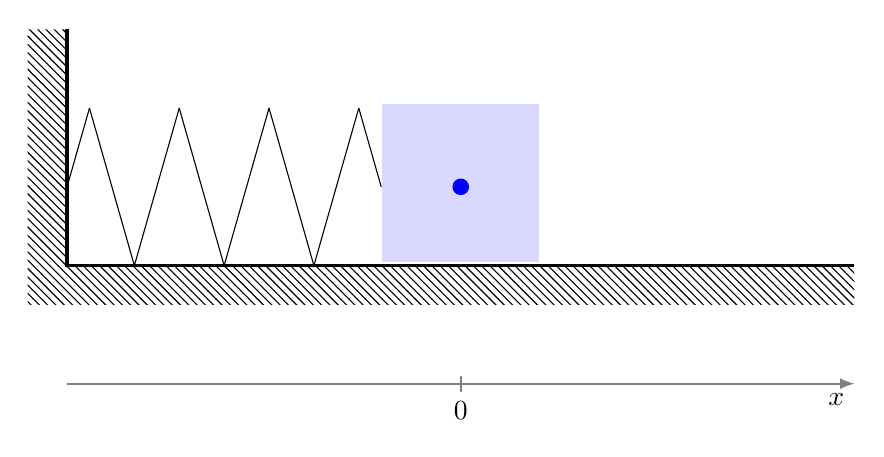 \begin{tikzpicture}


\draw[very thick]  (-5,2)--(-5,-1)--(5,-1);
\fill[pattern=north west lines]  (-5,2) -- (-5.5,2) -- (-5.5,-1.5) -- (5,-1.5) -- (5,-1) -- (-5,-1)--(-5,2)-- cycle;

\draw[->,>=latex,thick,gray] (-5,-2.5) -- (5,-2.5) node[below left,black] {$x$};
\draw[thick,gray] (0,-2.4)--(0,-2.6) node[below, black] {$0$};


\def\k{0.285}
\draw (-5,0)--({-5+\k},1);
\foreach \i in {1,3,...,5} {
  \draw ({-5+(2*\i-1)*\k},1)--({-5+(2*\i+1)*\k},-1)--({-5+(2*\i+3)*\k},1);
}
\def\i{7}
\draw ({-5+(2*\i-1)*\k},1)--({-5+(2*\i)*\k},0);



\coordinate (P) at (0,0) ;
\fill[blue!15] ($(P)+(1,1.05)$)-- ++ (0,-2)--++(-2,0)--++(0,2)--cycle;
% \draw[->,>=latex, ultra thick, green!60!black] (P)-- + (0,-1.9) node[right,  black] {$\vec P$};
% \draw[->,>=latex, ultra thick, green!60!black] (P)-- + (0,2) node[right,  black] {$\vec R$};
% \draw[->,>=latex, ultra thick, green!60!black] (P)-- + (1.5,0) node[below right,  black] {$\vec F$};
% \draw[->,>=latex, ultra thick, green!60!black] (P)-- + (-2.5,0) node[above right,  black] {$\vec T$};


  \fill[blue]  (P) circle (3pt);
\end{tikzpicture}
